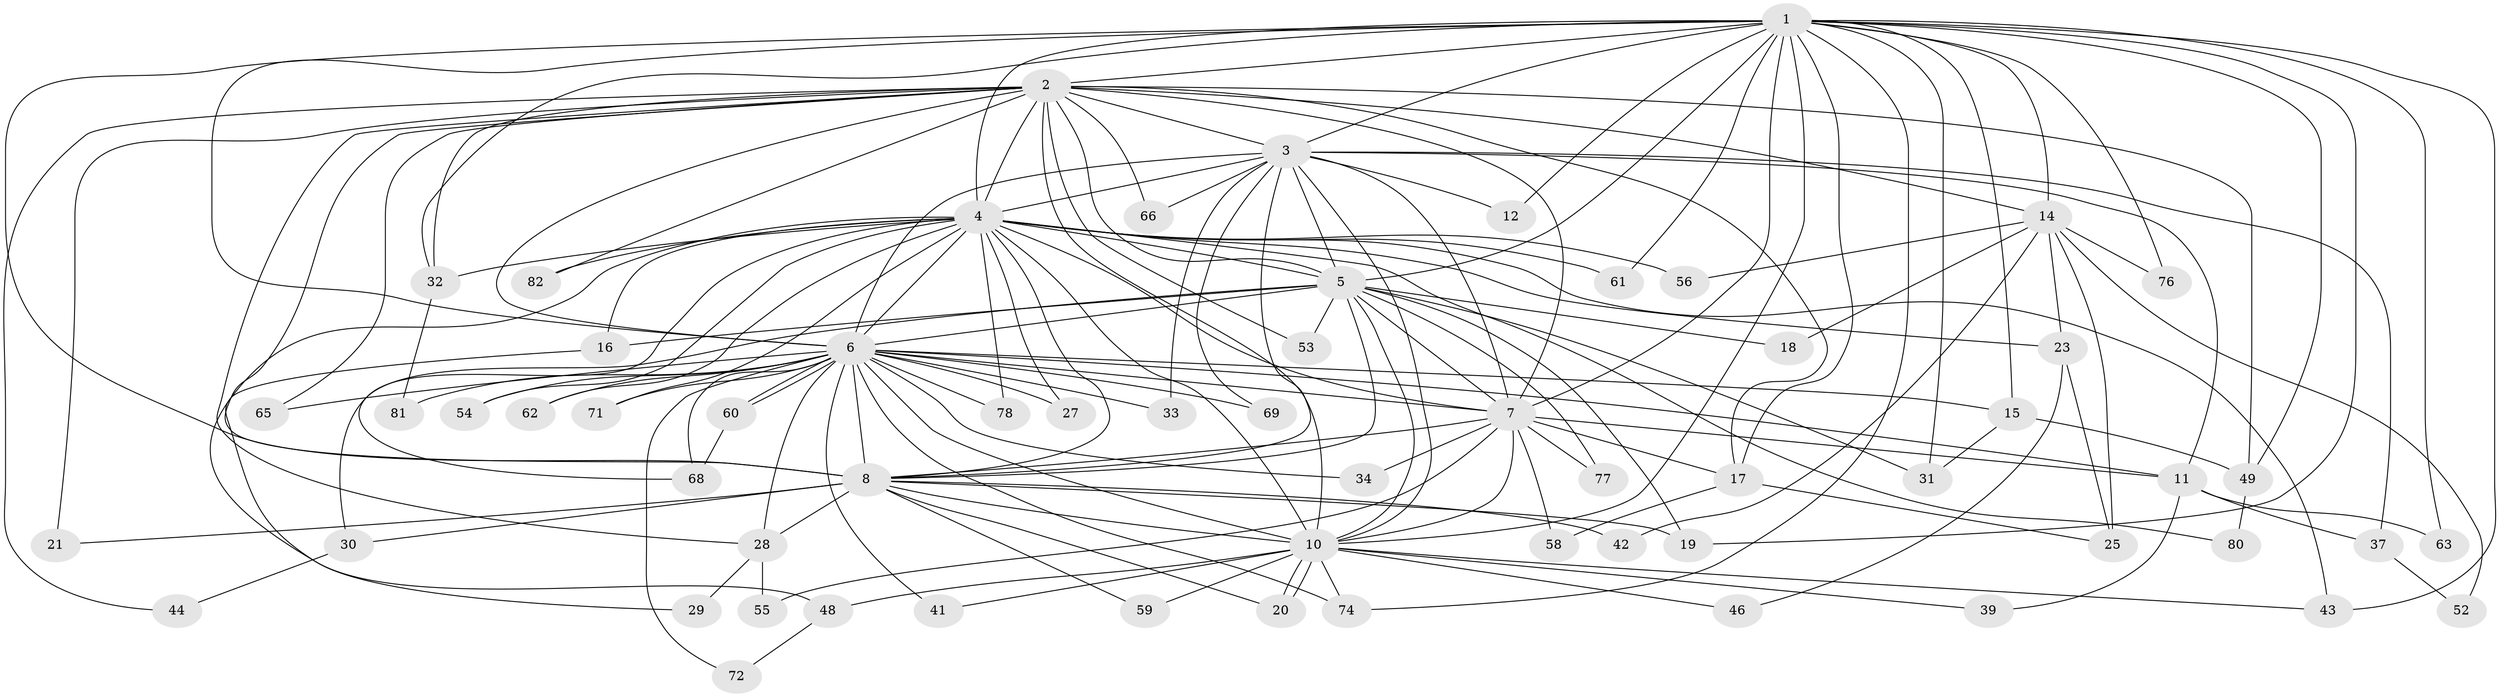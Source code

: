 // original degree distribution, {24: 0.012195121951219513, 20: 0.024390243902439025, 15: 0.024390243902439025, 26: 0.012195121951219513, 18: 0.024390243902439025, 16: 0.024390243902439025, 7: 0.012195121951219513, 2: 0.5609756097560976, 3: 0.18292682926829268, 8: 0.012195121951219513, 4: 0.08536585365853659, 5: 0.024390243902439025}
// Generated by graph-tools (version 1.1) at 2025/11/02/27/25 16:11:00]
// undirected, 62 vertices, 154 edges
graph export_dot {
graph [start="1"]
  node [color=gray90,style=filled];
  1 [super="+24"];
  2 [super="+38"];
  3 [super="+13"];
  4 [super="+57"];
  5 [super="+36"];
  6 [super="+9"];
  7 [super="+40"];
  8 [super="+79"];
  10 [super="+22"];
  11 [super="+70"];
  12;
  14 [super="+47"];
  15;
  16;
  17 [super="+26"];
  18;
  19 [super="+35"];
  20;
  21;
  23;
  25;
  27;
  28 [super="+64"];
  29;
  30;
  31;
  32 [super="+67"];
  33;
  34;
  37;
  39;
  41;
  42;
  43 [super="+45"];
  44;
  46;
  48 [super="+51"];
  49 [super="+50"];
  52;
  53;
  54;
  55;
  56;
  58;
  59;
  60;
  61;
  62;
  63;
  65;
  66;
  68 [super="+73"];
  69;
  71;
  72;
  74 [super="+75"];
  76;
  77;
  78;
  80;
  81;
  82;
  1 -- 2;
  1 -- 3;
  1 -- 4;
  1 -- 5;
  1 -- 6 [weight=2];
  1 -- 7;
  1 -- 8;
  1 -- 10;
  1 -- 12;
  1 -- 14;
  1 -- 15;
  1 -- 17;
  1 -- 19;
  1 -- 31;
  1 -- 43;
  1 -- 49;
  1 -- 61;
  1 -- 63;
  1 -- 76;
  1 -- 32;
  1 -- 74;
  2 -- 3;
  2 -- 4;
  2 -- 5 [weight=2];
  2 -- 6 [weight=2];
  2 -- 7;
  2 -- 8;
  2 -- 10;
  2 -- 14 [weight=2];
  2 -- 17;
  2 -- 21;
  2 -- 28;
  2 -- 32;
  2 -- 53;
  2 -- 65;
  2 -- 66;
  2 -- 82;
  2 -- 44;
  2 -- 49;
  3 -- 4;
  3 -- 5;
  3 -- 6 [weight=2];
  3 -- 7;
  3 -- 8;
  3 -- 10 [weight=2];
  3 -- 12;
  3 -- 33;
  3 -- 37;
  3 -- 66;
  3 -- 69;
  3 -- 11;
  4 -- 5 [weight=2];
  4 -- 6 [weight=2];
  4 -- 7;
  4 -- 8;
  4 -- 10;
  4 -- 16;
  4 -- 23;
  4 -- 27;
  4 -- 32;
  4 -- 48 [weight=2];
  4 -- 54;
  4 -- 56;
  4 -- 61;
  4 -- 62;
  4 -- 68;
  4 -- 71;
  4 -- 78;
  4 -- 80;
  4 -- 82;
  4 -- 43;
  5 -- 6 [weight=2];
  5 -- 7;
  5 -- 8;
  5 -- 10;
  5 -- 16;
  5 -- 18;
  5 -- 19;
  5 -- 30;
  5 -- 53;
  5 -- 77;
  5 -- 31;
  6 -- 7 [weight=2];
  6 -- 8 [weight=2];
  6 -- 10 [weight=2];
  6 -- 11 [weight=2];
  6 -- 54;
  6 -- 60;
  6 -- 60;
  6 -- 62;
  6 -- 65;
  6 -- 69;
  6 -- 71;
  6 -- 78;
  6 -- 72;
  6 -- 74;
  6 -- 15;
  6 -- 81;
  6 -- 27;
  6 -- 33;
  6 -- 34;
  6 -- 41;
  6 -- 68;
  6 -- 28;
  7 -- 8;
  7 -- 10;
  7 -- 34;
  7 -- 55;
  7 -- 58;
  7 -- 77;
  7 -- 11;
  7 -- 17;
  8 -- 10;
  8 -- 21;
  8 -- 28;
  8 -- 30;
  8 -- 42;
  8 -- 59;
  8 -- 20;
  8 -- 19;
  10 -- 20;
  10 -- 20;
  10 -- 41;
  10 -- 46;
  10 -- 48;
  10 -- 59;
  10 -- 74;
  10 -- 39;
  10 -- 43;
  11 -- 37;
  11 -- 39;
  11 -- 63;
  14 -- 18;
  14 -- 23;
  14 -- 25;
  14 -- 42;
  14 -- 56;
  14 -- 52;
  14 -- 76;
  15 -- 31;
  15 -- 49;
  16 -- 29;
  17 -- 25;
  17 -- 58;
  23 -- 25;
  23 -- 46;
  28 -- 29;
  28 -- 55;
  30 -- 44;
  32 -- 81;
  37 -- 52;
  48 -- 72;
  49 -- 80;
  60 -- 68;
}
